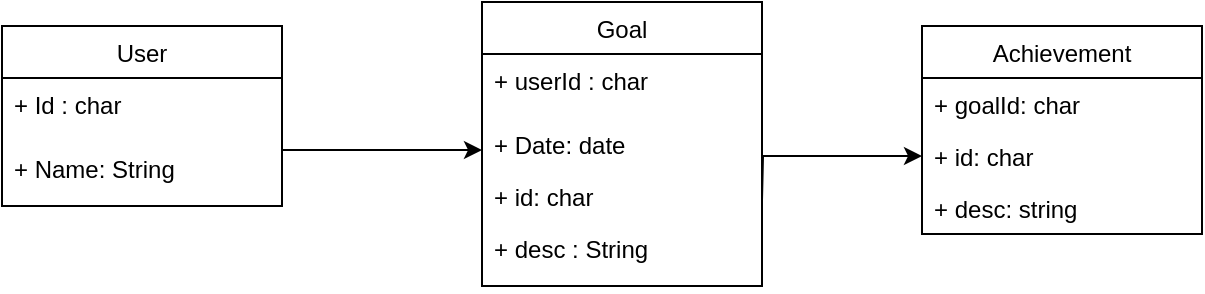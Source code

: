 <mxfile version="14.4.9" type="device"><diagram id="C5RBs43oDa-KdzZeNtuy" name="Page-1"><mxGraphModel dx="1422" dy="762" grid="1" gridSize="10" guides="1" tooltips="1" connect="1" arrows="1" fold="1" page="1" pageScale="1" pageWidth="827" pageHeight="1169" math="0" shadow="0"><root><mxCell id="WIyWlLk6GJQsqaUBKTNV-0"/><mxCell id="WIyWlLk6GJQsqaUBKTNV-1" parent="WIyWlLk6GJQsqaUBKTNV-0"/><mxCell id="aBo8alk2iU2T_MAedJwE-4" value="User" style="swimlane;fontStyle=0;childLayout=stackLayout;horizontal=1;startSize=26;fillColor=none;horizontalStack=0;resizeParent=1;resizeParentMax=0;resizeLast=0;collapsible=1;marginBottom=0;" vertex="1" parent="WIyWlLk6GJQsqaUBKTNV-1"><mxGeometry x="110" y="128" width="140" height="90" as="geometry"/></mxCell><mxCell id="aBo8alk2iU2T_MAedJwE-19" value="+ Id : char" style="text;strokeColor=none;fillColor=none;align=left;verticalAlign=top;spacingLeft=4;spacingRight=4;overflow=hidden;rotatable=0;points=[[0,0.5],[1,0.5]];portConstraint=eastwest;" vertex="1" parent="aBo8alk2iU2T_MAedJwE-4"><mxGeometry y="26" width="140" height="32" as="geometry"/></mxCell><mxCell id="aBo8alk2iU2T_MAedJwE-5" value="+ Name: String" style="text;strokeColor=none;fillColor=none;align=left;verticalAlign=top;spacingLeft=4;spacingRight=4;overflow=hidden;rotatable=0;points=[[0,0.5],[1,0.5]];portConstraint=eastwest;" vertex="1" parent="aBo8alk2iU2T_MAedJwE-4"><mxGeometry y="58" width="140" height="32" as="geometry"/></mxCell><mxCell id="aBo8alk2iU2T_MAedJwE-8" value="Goal" style="swimlane;fontStyle=0;childLayout=stackLayout;horizontal=1;startSize=26;fillColor=none;horizontalStack=0;resizeParent=1;resizeParentMax=0;resizeLast=0;collapsible=1;marginBottom=0;" vertex="1" parent="WIyWlLk6GJQsqaUBKTNV-1"><mxGeometry x="350" y="116" width="140" height="142" as="geometry"/></mxCell><mxCell id="aBo8alk2iU2T_MAedJwE-18" value="+ userId : char" style="text;strokeColor=none;fillColor=none;align=left;verticalAlign=top;spacingLeft=4;spacingRight=4;overflow=hidden;rotatable=0;points=[[0,0.5],[1,0.5]];portConstraint=eastwest;" vertex="1" parent="aBo8alk2iU2T_MAedJwE-8"><mxGeometry y="26" width="140" height="32" as="geometry"/></mxCell><mxCell id="aBo8alk2iU2T_MAedJwE-9" value="+ Date: date" style="text;strokeColor=none;fillColor=none;align=left;verticalAlign=top;spacingLeft=4;spacingRight=4;overflow=hidden;rotatable=0;points=[[0,0.5],[1,0.5]];portConstraint=eastwest;" vertex="1" parent="aBo8alk2iU2T_MAedJwE-8"><mxGeometry y="58" width="140" height="26" as="geometry"/></mxCell><mxCell id="aBo8alk2iU2T_MAedJwE-10" value="+ id: char" style="text;strokeColor=none;fillColor=none;align=left;verticalAlign=top;spacingLeft=4;spacingRight=4;overflow=hidden;rotatable=0;points=[[0,0.5],[1,0.5]];portConstraint=eastwest;" vertex="1" parent="aBo8alk2iU2T_MAedJwE-8"><mxGeometry y="84" width="140" height="26" as="geometry"/></mxCell><mxCell id="aBo8alk2iU2T_MAedJwE-11" value="+ desc : String" style="text;strokeColor=none;fillColor=none;align=left;verticalAlign=top;spacingLeft=4;spacingRight=4;overflow=hidden;rotatable=0;points=[[0,0.5],[1,0.5]];portConstraint=eastwest;" vertex="1" parent="aBo8alk2iU2T_MAedJwE-8"><mxGeometry y="110" width="140" height="32" as="geometry"/></mxCell><mxCell id="aBo8alk2iU2T_MAedJwE-12" value="Achievement" style="swimlane;fontStyle=0;childLayout=stackLayout;horizontal=1;startSize=26;fillColor=none;horizontalStack=0;resizeParent=1;resizeParentMax=0;resizeLast=0;collapsible=1;marginBottom=0;" vertex="1" parent="WIyWlLk6GJQsqaUBKTNV-1"><mxGeometry x="570" y="128" width="140" height="104" as="geometry"/></mxCell><mxCell id="aBo8alk2iU2T_MAedJwE-13" value="+ goalId: char" style="text;strokeColor=none;fillColor=none;align=left;verticalAlign=top;spacingLeft=4;spacingRight=4;overflow=hidden;rotatable=0;points=[[0,0.5],[1,0.5]];portConstraint=eastwest;" vertex="1" parent="aBo8alk2iU2T_MAedJwE-12"><mxGeometry y="26" width="140" height="26" as="geometry"/></mxCell><mxCell id="aBo8alk2iU2T_MAedJwE-14" value="+ id: char" style="text;strokeColor=none;fillColor=none;align=left;verticalAlign=top;spacingLeft=4;spacingRight=4;overflow=hidden;rotatable=0;points=[[0,0.5],[1,0.5]];portConstraint=eastwest;" vertex="1" parent="aBo8alk2iU2T_MAedJwE-12"><mxGeometry y="52" width="140" height="26" as="geometry"/></mxCell><mxCell id="aBo8alk2iU2T_MAedJwE-15" value="+ desc: string" style="text;strokeColor=none;fillColor=none;align=left;verticalAlign=top;spacingLeft=4;spacingRight=4;overflow=hidden;rotatable=0;points=[[0,0.5],[1,0.5]];portConstraint=eastwest;" vertex="1" parent="aBo8alk2iU2T_MAedJwE-12"><mxGeometry y="78" width="140" height="26" as="geometry"/></mxCell><mxCell id="aBo8alk2iU2T_MAedJwE-16" style="edgeStyle=orthogonalEdgeStyle;rounded=0;orthogonalLoop=1;jettySize=auto;html=1;" edge="1" parent="WIyWlLk6GJQsqaUBKTNV-1"><mxGeometry relative="1" as="geometry"><mxPoint x="250" y="213" as="sourcePoint"/><mxPoint x="350" y="190" as="targetPoint"/><Array as="points"><mxPoint x="250" y="190"/><mxPoint x="350" y="190"/></Array></mxGeometry></mxCell><mxCell id="aBo8alk2iU2T_MAedJwE-17" style="edgeStyle=orthogonalEdgeStyle;rounded=0;orthogonalLoop=1;jettySize=auto;html=1;entryX=0;entryY=0.5;entryDx=0;entryDy=0;" edge="1" parent="WIyWlLk6GJQsqaUBKTNV-1" target="aBo8alk2iU2T_MAedJwE-14"><mxGeometry relative="1" as="geometry"><mxPoint x="490" y="215" as="sourcePoint"/></mxGeometry></mxCell></root></mxGraphModel></diagram></mxfile>